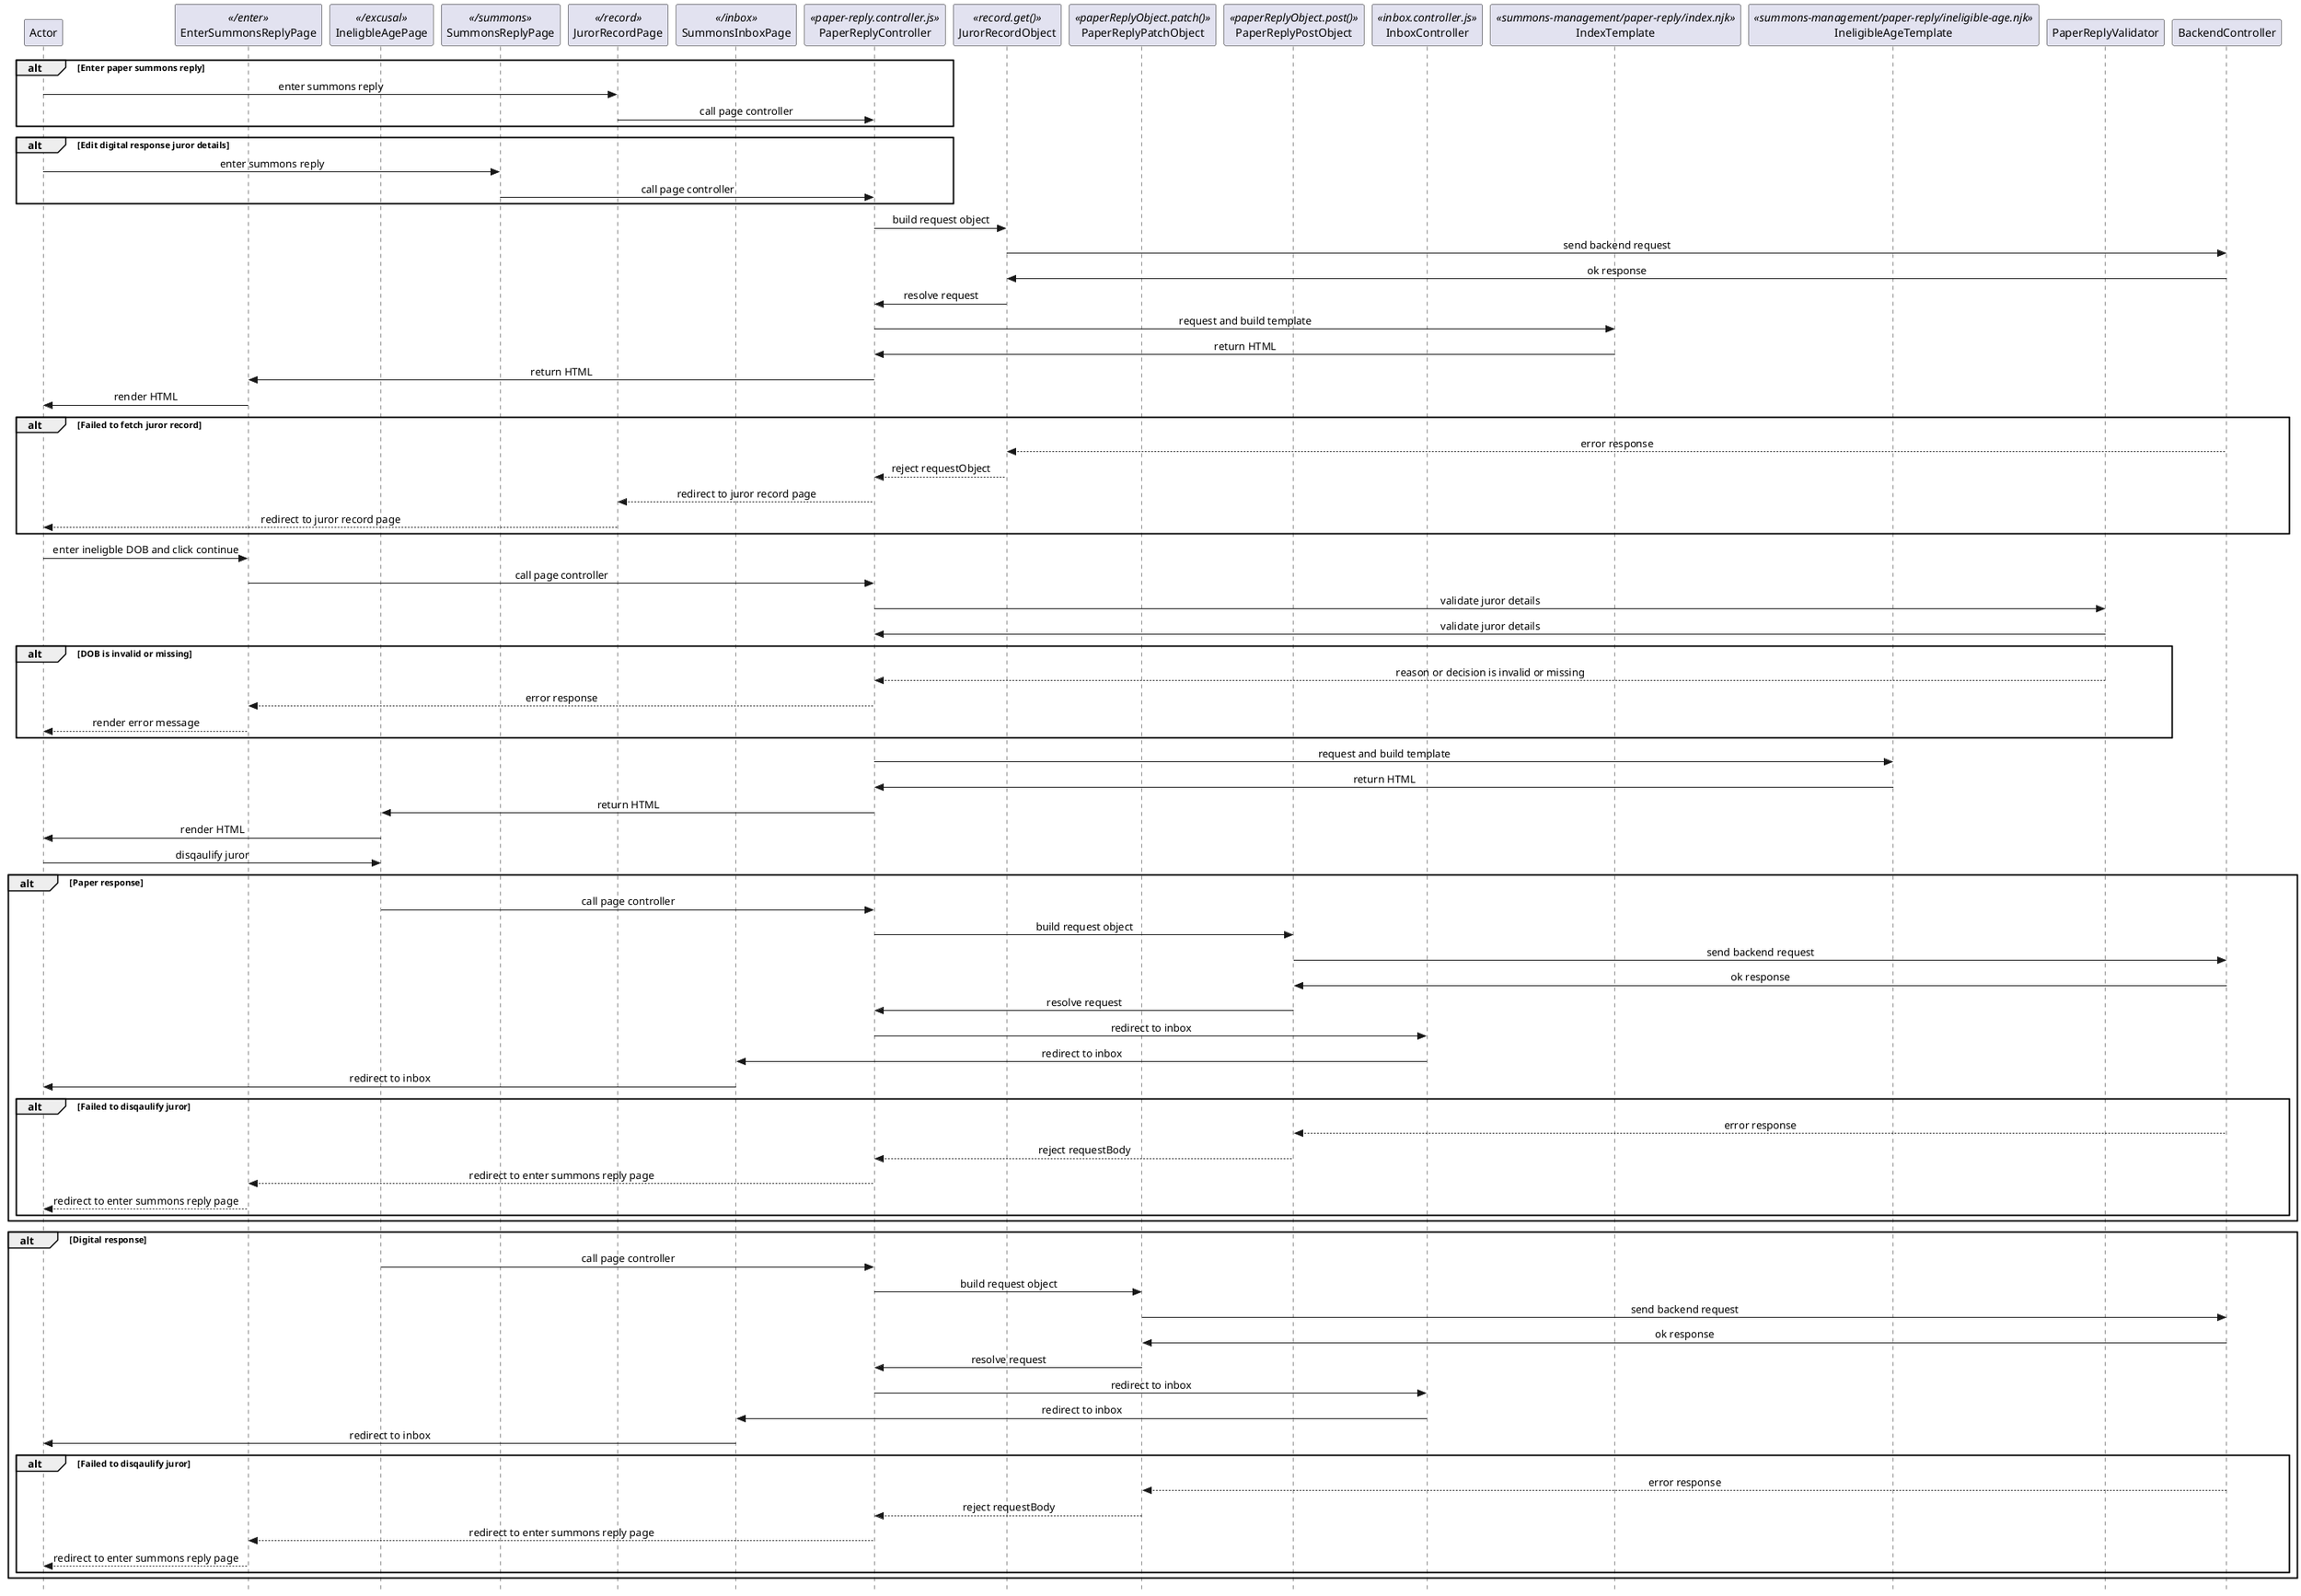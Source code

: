 @startuml disqualify-age-ineligible

skinparam Style strictuml 
skinparam SequenceMessageAlignment center

participant Actor

''' LOCAL ROUTING
participant EnterSummonsReplyPage <</enter>>
participant IneligbleAgePage <</excusal>>
participant SummonsReplyPage <</summons>>
participant JurorRecordPage <</record>>
participant SummonsInboxPage <</inbox>>

''' CONTROLLER AND REQUEST OBJECTS
participant PaperReplyController <<paper-reply.controller.js>>
participant JurorRecordObject <<record.get()>>
participant PaperReplyPatchObject <<paperReplyObject.patch()>>
participant PaperReplyPostObject <<paperReplyObject.post()>>
participant InboxController <<inbox.controller.js>>


''' TEMPLATES
participant IndexTemplate <<summons-management/paper-reply/index.njk>>
participant IneligibleAgeTemplate <<summons-management/paper-reply/ineligible-age.njk>>

''' FILTERS AND VALIDATORS
participant PaperReplyValidator

''' BACKEND CONTROLLER
participant BackendController



''' JOURNEY FLOW
alt Enter paper summons reply
Actor -> JurorRecordPage : enter summons reply
JurorRecordPage -> PaperReplyController : call page controller
end

alt Edit digital response juror details
Actor -> SummonsReplyPage : enter summons reply
SummonsReplyPage -> PaperReplyController : call page controller
end


PaperReplyController -> JurorRecordObject : build request object
JurorRecordObject -> BackendController : send backend request
JurorRecordObject <- BackendController : ok response
PaperReplyController <- JurorRecordObject : resolve request

PaperReplyController -> IndexTemplate : request and build template
PaperReplyController <- IndexTemplate : return HTML
EnterSummonsReplyPage <- PaperReplyController : return HTML
Actor <- EnterSummonsReplyPage : render HTML

alt Failed to fetch juror record
    JurorRecordObject <-- BackendController : error response
    PaperReplyController <-- JurorRecordObject : reject requestObject
    JurorRecordPage <-- PaperReplyController : redirect to juror record page
    Actor <-- JurorRecordPage : redirect to juror record page
end


Actor -> EnterSummonsReplyPage : enter ineligble DOB and click continue

EnterSummonsReplyPage -> PaperReplyController : call page controller

PaperReplyController -> PaperReplyValidator : validate juror details
PaperReplyController <- PaperReplyValidator : validate juror details

alt DOB is invalid or missing
    PaperReplyController <-- PaperReplyValidator : reason or decision is invalid or missing
    EnterSummonsReplyPage <-- PaperReplyController : error response
    Actor <-- EnterSummonsReplyPage : render error message
end

PaperReplyController -> IneligibleAgeTemplate : request and build template
PaperReplyController <- IneligibleAgeTemplate : return HTML
IneligbleAgePage <- PaperReplyController : return HTML
Actor <- IneligbleAgePage : render HTML

Actor -> IneligbleAgePage : disqaulify juror

alt Paper response
    IneligbleAgePage -> PaperReplyController : call page controller

    PaperReplyController -> PaperReplyPostObject : build request object
    PaperReplyPostObject -> BackendController : send backend request
    PaperReplyPostObject <- BackendController : ok response
    PaperReplyController <- PaperReplyPostObject : resolve request

    PaperReplyController -> InboxController : redirect to inbox
    SummonsInboxPage <- InboxController : redirect to inbox
    Actor <- SummonsInboxPage : redirect to inbox

    alt Failed to disqaulify juror
        PaperReplyPostObject <-- BackendController : error response
        PaperReplyController <-- PaperReplyPostObject : reject requestBody
        EnterSummonsReplyPage <-- PaperReplyController : redirect to enter summons reply page
        Actor <-- EnterSummonsReplyPage : redirect to enter summons reply page
    end
end

alt Digital response
    IneligbleAgePage -> PaperReplyController : call page controller

    PaperReplyController -> PaperReplyPatchObject : build request object
    PaperReplyPatchObject -> BackendController : send backend request
    PaperReplyPatchObject <- BackendController : ok response
    PaperReplyController <- PaperReplyPatchObject : resolve request

    PaperReplyController -> InboxController : redirect to inbox
    SummonsInboxPage <- InboxController : redirect to inbox
    Actor <- SummonsInboxPage : redirect to inbox

    alt Failed to disqaulify juror
        PaperReplyPatchObject <-- BackendController : error response
        PaperReplyController <-- PaperReplyPatchObject : reject requestBody
        EnterSummonsReplyPage <-- PaperReplyController : redirect to enter summons reply page
        Actor <-- EnterSummonsReplyPage : redirect to enter summons reply page
    end
end



@enduml
